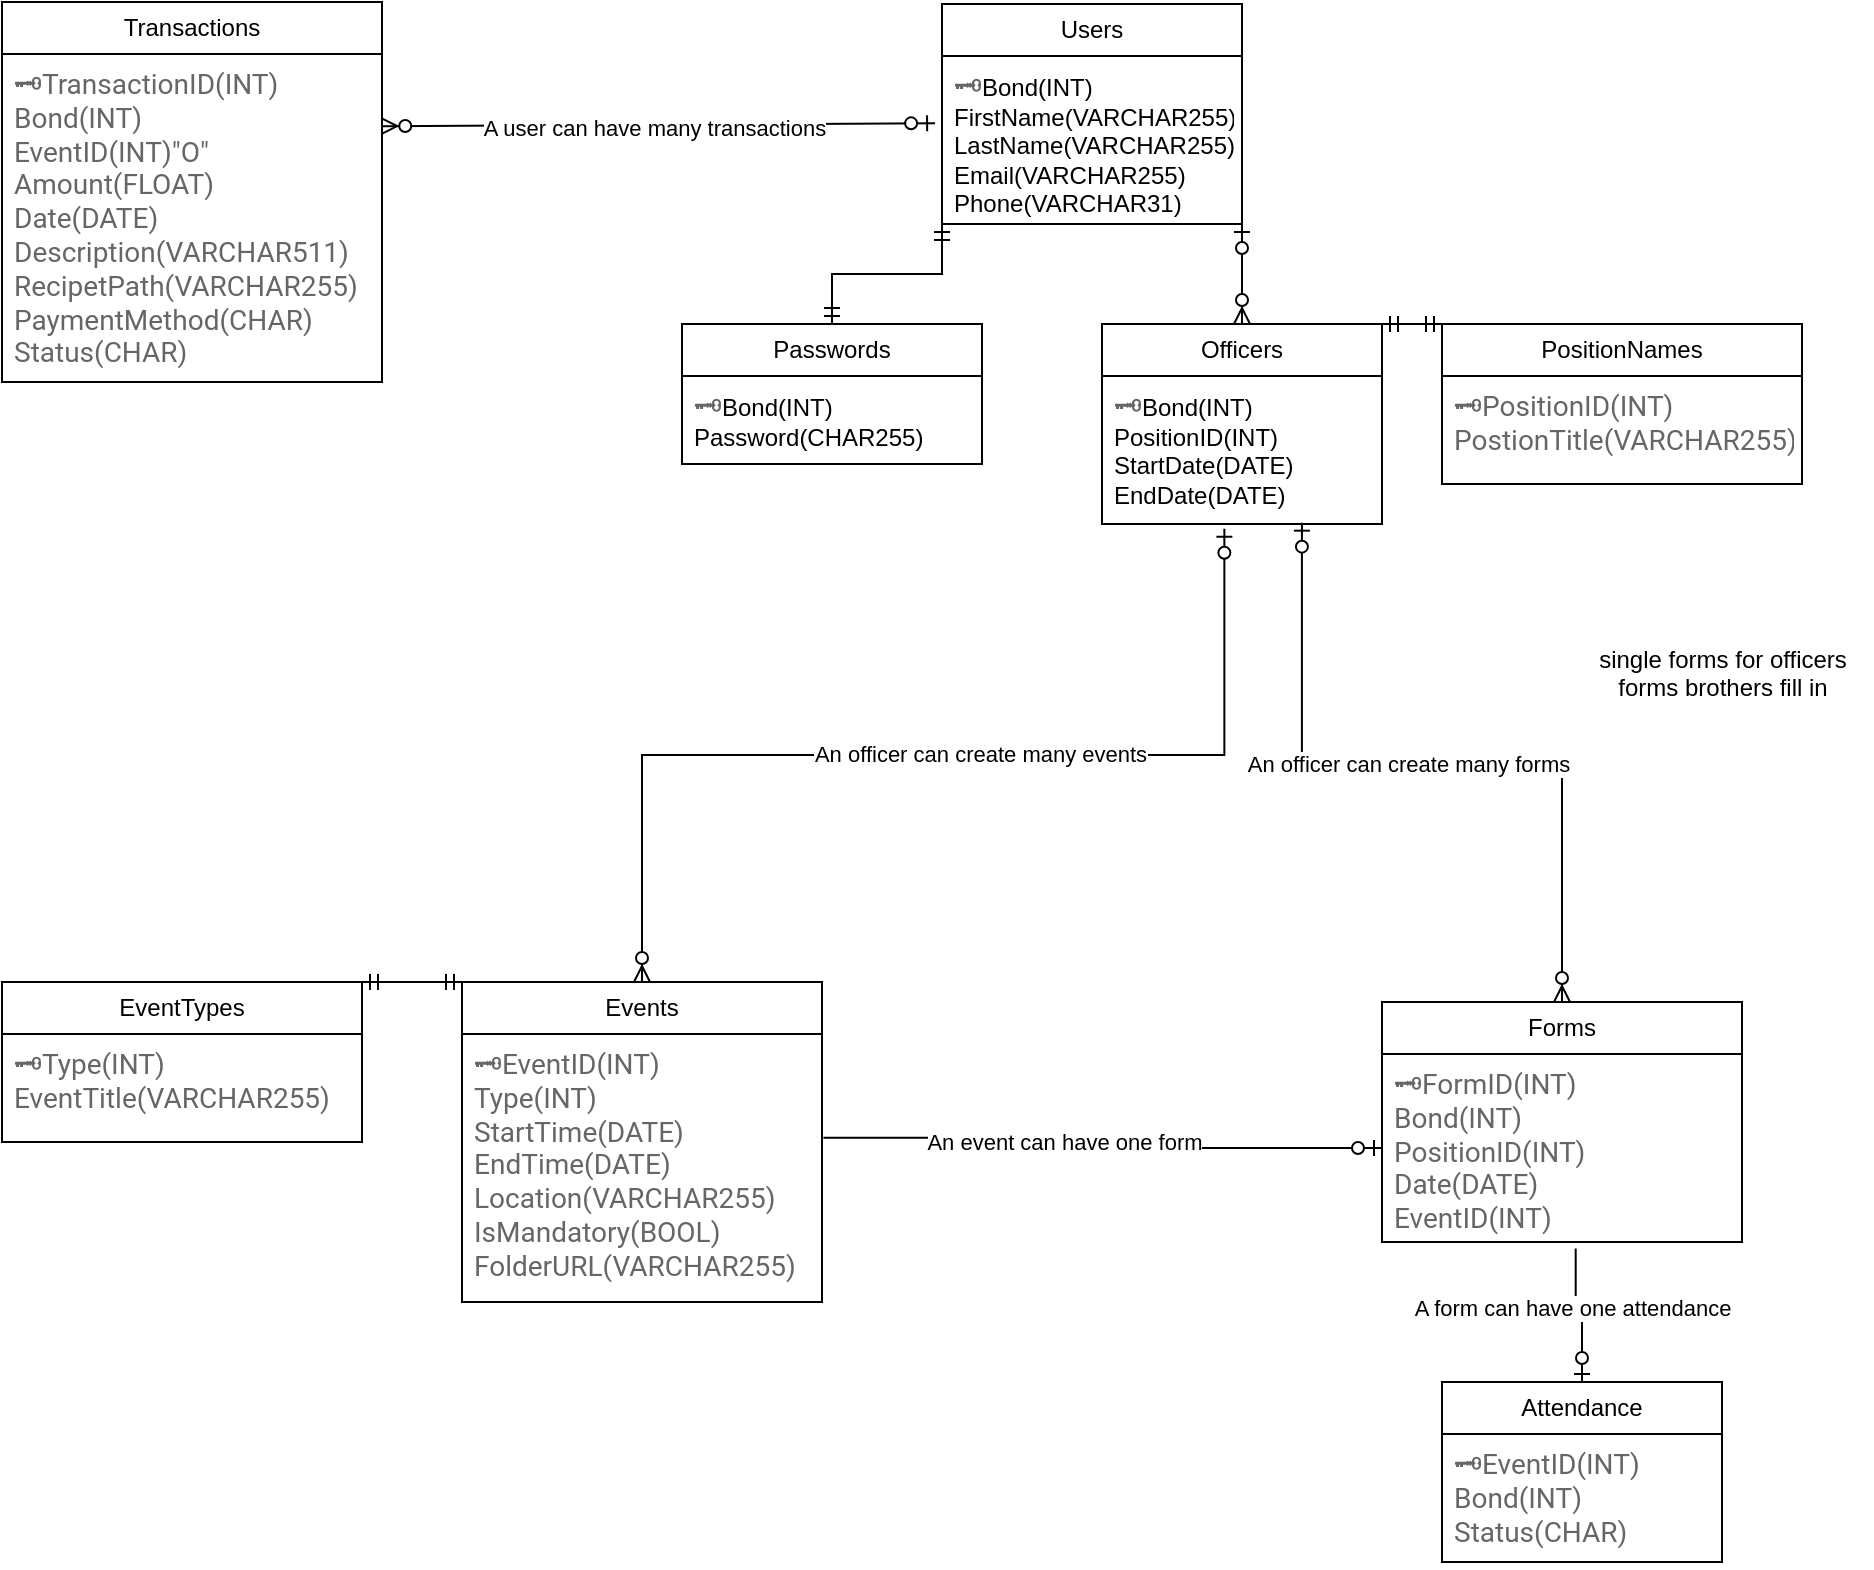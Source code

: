 <mxfile version="24.2.5" type="device">
  <diagram name="Page-1" id="9f46799a-70d6-7492-0946-bef42562c5a5">
    <mxGraphModel dx="1275" dy="678" grid="1" gridSize="10" guides="1" tooltips="1" connect="1" arrows="1" fold="1" page="1" pageScale="1" pageWidth="1100" pageHeight="850" background="none" math="0" shadow="0">
      <root>
        <mxCell id="0" />
        <mxCell id="1" parent="0" />
        <mxCell id="ZdtIVEOOOOVH1O2CUehS-3" value="Users" style="swimlane;fontStyle=0;childLayout=stackLayout;horizontal=1;startSize=26;fillColor=none;horizontalStack=0;resizeParent=1;resizeParentMax=0;resizeLast=0;collapsible=1;marginBottom=0;whiteSpace=wrap;html=1;" parent="1" vertex="1">
          <mxGeometry x="470" y="1" width="150" height="110" as="geometry">
            <mxRectangle x="410" y="230" width="80" height="30" as="alternateBounds" />
          </mxGeometry>
        </mxCell>
        <mxCell id="ZdtIVEOOOOVH1O2CUehS-4" value="&lt;span style=&quot;color: rgb(102, 102, 102); font-family: Roboto, Helvetica, sans-serif; font-size: 14px; background-color: rgb(255, 255, 255);&quot;&gt;🗝&lt;/span&gt;Bond(INT)&lt;div&gt;FirstName(VARCHAR255)&lt;/div&gt;&lt;div&gt;LastName(&lt;span style=&quot;background-color: initial;&quot;&gt;VARCHAR255&lt;/span&gt;&lt;span style=&quot;background-color: initial;&quot;&gt;)&lt;/span&gt;&lt;/div&gt;&lt;div&gt;&lt;div&gt;Email(&lt;span style=&quot;background-color: initial;&quot;&gt;VARCHAR255&lt;/span&gt;&lt;span style=&quot;background-color: initial;&quot;&gt;)&lt;/span&gt;&lt;/div&gt;&lt;div&gt;&lt;div&gt;Phone(&lt;span style=&quot;background-color: initial;&quot;&gt;VARCHAR31&lt;/span&gt;&lt;span style=&quot;background-color: initial;&quot;&gt;)&lt;/span&gt;&lt;/div&gt;&lt;/div&gt;&lt;/div&gt;" style="text;strokeColor=none;fillColor=none;align=left;verticalAlign=top;spacingLeft=4;spacingRight=4;overflow=hidden;rotatable=0;points=[[0,0.5],[1,0.5]];portConstraint=eastwest;whiteSpace=wrap;html=1;" parent="ZdtIVEOOOOVH1O2CUehS-3" vertex="1">
          <mxGeometry y="26" width="150" height="84" as="geometry" />
        </mxCell>
        <mxCell id="ZdtIVEOOOOVH1O2CUehS-7" value="Attendance" style="swimlane;fontStyle=0;childLayout=stackLayout;horizontal=1;startSize=26;fillColor=none;horizontalStack=0;resizeParent=1;resizeParentMax=0;resizeLast=0;collapsible=1;marginBottom=0;whiteSpace=wrap;html=1;" parent="1" vertex="1">
          <mxGeometry x="720" y="690" width="140" height="90" as="geometry">
            <mxRectangle x="410" y="230" width="80" height="30" as="alternateBounds" />
          </mxGeometry>
        </mxCell>
        <mxCell id="ZdtIVEOOOOVH1O2CUehS-8" value="&lt;span style=&quot;color: rgb(102, 102, 102); font-family: Roboto, Helvetica, sans-serif; font-size: 14px; background-color: rgb(255, 255, 255);&quot;&gt;🗝EventID(INT)&lt;br&gt;Bond(INT)&lt;/span&gt;&lt;div&gt;&lt;span style=&quot;color: rgb(102, 102, 102); font-family: Roboto, Helvetica, sans-serif; font-size: 14px; background-color: rgb(255, 255, 255);&quot;&gt;Status(CHAR)&lt;br&gt;&lt;/span&gt;&lt;div&gt;&lt;div&gt;&lt;div&gt;&lt;br&gt;&lt;/div&gt;&lt;/div&gt;&lt;/div&gt;&lt;/div&gt;" style="text;strokeColor=none;fillColor=none;align=left;verticalAlign=top;spacingLeft=4;spacingRight=4;overflow=hidden;rotatable=0;points=[[0,0.5],[1,0.5]];portConstraint=eastwest;whiteSpace=wrap;html=1;" parent="ZdtIVEOOOOVH1O2CUehS-7" vertex="1">
          <mxGeometry y="26" width="140" height="64" as="geometry" />
        </mxCell>
        <mxCell id="ZdtIVEOOOOVH1O2CUehS-9" value="Events" style="swimlane;fontStyle=0;childLayout=stackLayout;horizontal=1;startSize=26;fillColor=none;horizontalStack=0;resizeParent=1;resizeParentMax=0;resizeLast=0;collapsible=1;marginBottom=0;whiteSpace=wrap;html=1;" parent="1" vertex="1">
          <mxGeometry x="230" y="490" width="180" height="160" as="geometry">
            <mxRectangle x="410" y="230" width="80" height="30" as="alternateBounds" />
          </mxGeometry>
        </mxCell>
        <mxCell id="ZdtIVEOOOOVH1O2CUehS-10" value="&lt;span style=&quot;color: rgb(102, 102, 102); font-family: Roboto, Helvetica, sans-serif; font-size: 14px; background-color: rgb(255, 255, 255);&quot;&gt;🗝EventID(INT)&lt;br&gt;Type(INT)&lt;br&gt;StartTime(DATE)&lt;br&gt;EndTime(DATE)&lt;/span&gt;&lt;div&gt;&lt;span style=&quot;color: rgb(102, 102, 102); font-family: Roboto, Helvetica, sans-serif; font-size: 14px; background-color: rgb(255, 255, 255);&quot;&gt;Location(VARCHAR255)&lt;/span&gt;&lt;/div&gt;&lt;div&gt;&lt;span style=&quot;color: rgb(102, 102, 102); font-family: Roboto, Helvetica, sans-serif; font-size: 14px; background-color: rgb(255, 255, 255);&quot;&gt;IsMandatory(BOOL)&lt;/span&gt;&lt;/div&gt;&lt;div&gt;&lt;span style=&quot;color: rgb(102, 102, 102); font-family: Roboto, Helvetica, sans-serif; font-size: 14px; background-color: rgb(255, 255, 255);&quot;&gt;FolderURL(VARCHAR255)&lt;/span&gt;&lt;/div&gt;" style="text;strokeColor=none;fillColor=none;align=left;verticalAlign=top;spacingLeft=4;spacingRight=4;overflow=hidden;rotatable=0;points=[[0,0.5],[1,0.5]];portConstraint=eastwest;whiteSpace=wrap;html=1;" parent="ZdtIVEOOOOVH1O2CUehS-9" vertex="1">
          <mxGeometry y="26" width="180" height="134" as="geometry" />
        </mxCell>
        <mxCell id="ZdtIVEOOOOVH1O2CUehS-11" value="Officers" style="swimlane;fontStyle=0;childLayout=stackLayout;horizontal=1;startSize=26;fillColor=none;horizontalStack=0;resizeParent=1;resizeParentMax=0;resizeLast=0;collapsible=1;marginBottom=0;whiteSpace=wrap;html=1;" parent="1" vertex="1">
          <mxGeometry x="550" y="161" width="140" height="100" as="geometry">
            <mxRectangle x="410" y="230" width="80" height="30" as="alternateBounds" />
          </mxGeometry>
        </mxCell>
        <mxCell id="ZdtIVEOOOOVH1O2CUehS-12" value="&lt;span style=&quot;color: rgb(102, 102, 102); font-family: Roboto, Helvetica, sans-serif; font-size: 14px; background-color: rgb(255, 255, 255);&quot;&gt;🗝&lt;/span&gt;Bond(INT)&lt;div&gt;PositionID(INT)&lt;br&gt;StartDate(DATE)&lt;br&gt;EndDate(DATE)&lt;br&gt;&lt;br&gt;&lt;/div&gt;&lt;div&gt;&lt;div&gt;&lt;div&gt;&lt;br&gt;&lt;/div&gt;&lt;/div&gt;&lt;/div&gt;" style="text;strokeColor=none;fillColor=none;align=left;verticalAlign=top;spacingLeft=4;spacingRight=4;overflow=hidden;rotatable=0;points=[[0,0.5],[1,0.5]];portConstraint=eastwest;whiteSpace=wrap;html=1;" parent="ZdtIVEOOOOVH1O2CUehS-11" vertex="1">
          <mxGeometry y="26" width="140" height="74" as="geometry" />
        </mxCell>
        <mxCell id="ZdtIVEOOOOVH1O2CUehS-13" value="PositionNames" style="swimlane;fontStyle=0;childLayout=stackLayout;horizontal=1;startSize=26;fillColor=none;horizontalStack=0;resizeParent=1;resizeParentMax=0;resizeLast=0;collapsible=1;marginBottom=0;whiteSpace=wrap;html=1;" parent="1" vertex="1">
          <mxGeometry x="720" y="161" width="180" height="80" as="geometry">
            <mxRectangle x="410" y="230" width="80" height="30" as="alternateBounds" />
          </mxGeometry>
        </mxCell>
        <mxCell id="ZdtIVEOOOOVH1O2CUehS-14" value="&lt;span style=&quot;color: rgb(102, 102, 102); font-family: Roboto, Helvetica, sans-serif; font-size: 14px; background-color: rgb(255, 255, 255);&quot;&gt;🗝PositionID(INT)&lt;/span&gt;&lt;div&gt;&lt;font face=&quot;Roboto, Helvetica, sans-serif&quot; color=&quot;#666666&quot;&gt;&lt;span style=&quot;font-size: 14px;&quot;&gt;PostionTitle(VARCHAR255)&lt;br&gt;&lt;/span&gt;&lt;/font&gt;&lt;div&gt;&lt;div&gt;&lt;div&gt;&lt;br&gt;&lt;/div&gt;&lt;/div&gt;&lt;/div&gt;&lt;/div&gt;" style="text;strokeColor=none;fillColor=none;align=left;verticalAlign=top;spacingLeft=4;spacingRight=4;overflow=hidden;rotatable=0;points=[[0,0.5],[1,0.5]];portConstraint=eastwest;whiteSpace=wrap;html=1;" parent="ZdtIVEOOOOVH1O2CUehS-13" vertex="1">
          <mxGeometry y="26" width="180" height="54" as="geometry" />
        </mxCell>
        <mxCell id="ZdtIVEOOOOVH1O2CUehS-15" value="EventTypes" style="swimlane;fontStyle=0;childLayout=stackLayout;horizontal=1;startSize=26;fillColor=none;horizontalStack=0;resizeParent=1;resizeParentMax=0;resizeLast=0;collapsible=1;marginBottom=0;whiteSpace=wrap;html=1;" parent="1" vertex="1">
          <mxGeometry y="490" width="180" height="80" as="geometry">
            <mxRectangle x="410" y="230" width="80" height="30" as="alternateBounds" />
          </mxGeometry>
        </mxCell>
        <mxCell id="ZdtIVEOOOOVH1O2CUehS-16" value="&lt;span style=&quot;color: rgb(102, 102, 102); font-family: Roboto, Helvetica, sans-serif; font-size: 14px; background-color: rgb(255, 255, 255);&quot;&gt;🗝Type(INT)&lt;br&gt;EventTitle(VARCHAR255)&lt;/span&gt;" style="text;strokeColor=none;fillColor=none;align=left;verticalAlign=top;spacingLeft=4;spacingRight=4;overflow=hidden;rotatable=0;points=[[0,0.5],[1,0.5]];portConstraint=eastwest;whiteSpace=wrap;html=1;" parent="ZdtIVEOOOOVH1O2CUehS-15" vertex="1">
          <mxGeometry y="26" width="180" height="54" as="geometry" />
        </mxCell>
        <mxCell id="ZdtIVEOOOOVH1O2CUehS-17" value="Transactions" style="swimlane;fontStyle=0;childLayout=stackLayout;horizontal=1;startSize=26;fillColor=none;horizontalStack=0;resizeParent=1;resizeParentMax=0;resizeLast=0;collapsible=1;marginBottom=0;whiteSpace=wrap;html=1;" parent="1" vertex="1">
          <mxGeometry width="190" height="190" as="geometry">
            <mxRectangle x="410" y="230" width="80" height="30" as="alternateBounds" />
          </mxGeometry>
        </mxCell>
        <mxCell id="ZdtIVEOOOOVH1O2CUehS-18" value="&lt;span style=&quot;color: rgb(102, 102, 102); font-family: Roboto, Helvetica, sans-serif; font-size: 14px; background-color: rgb(255, 255, 255);&quot;&gt;🗝TransactionID(INT)&lt;/span&gt;&lt;div&gt;&lt;font face=&quot;Roboto, Helvetica, sans-serif&quot; color=&quot;#666666&quot;&gt;&lt;span style=&quot;font-size: 14px;&quot;&gt;Bond(INT)&lt;br&gt;EventID(INT)&lt;/span&gt;&lt;/font&gt;&lt;span style=&quot;color: rgb(102, 102, 102); font-family: Roboto, Helvetica, sans-serif; font-size: 14px;&quot;&gt;&quot;O&quot;&lt;/span&gt;&lt;font face=&quot;Roboto, Helvetica, sans-serif&quot; color=&quot;#666666&quot;&gt;&lt;span style=&quot;font-size: 14px;&quot;&gt;&lt;br&gt;Amount(FLOAT)&lt;br&gt;Date(DATE)&lt;/span&gt;&lt;/font&gt;&lt;/div&gt;&lt;div&gt;&lt;font face=&quot;Roboto, Helvetica, sans-serif&quot; color=&quot;#666666&quot;&gt;&lt;span style=&quot;font-size: 14px;&quot;&gt;Description(VARCHAR511)&lt;/span&gt;&lt;/font&gt;&lt;/div&gt;&lt;div&gt;&lt;font face=&quot;Roboto, Helvetica, sans-serif&quot; color=&quot;#666666&quot;&gt;&lt;span style=&quot;font-size: 14px;&quot;&gt;RecipetPath(VARCHAR255)&lt;/span&gt;&lt;/font&gt;&lt;/div&gt;&lt;div&gt;&lt;font face=&quot;Roboto, Helvetica, sans-serif&quot; color=&quot;#666666&quot;&gt;&lt;span style=&quot;font-size: 14px;&quot;&gt;PaymentMethod(CHAR)&lt;/span&gt;&lt;/font&gt;&lt;/div&gt;&lt;div&gt;&lt;font face=&quot;Roboto, Helvetica, sans-serif&quot; color=&quot;#666666&quot;&gt;&lt;span style=&quot;font-size: 14px;&quot;&gt;Status(CHAR)&lt;br&gt;&lt;/span&gt;&lt;/font&gt;&lt;div&gt;&lt;div&gt;&lt;div&gt;&lt;span style=&quot;background-color: initial;&quot;&gt;&lt;br&gt;&lt;/span&gt;&lt;/div&gt;&lt;div&gt;&lt;br&gt;&lt;/div&gt;&lt;/div&gt;&lt;/div&gt;&lt;/div&gt;" style="text;strokeColor=none;fillColor=none;align=left;verticalAlign=top;spacingLeft=4;spacingRight=4;overflow=hidden;rotatable=0;points=[[0,0.5],[1,0.5]];portConstraint=eastwest;whiteSpace=wrap;html=1;" parent="ZdtIVEOOOOVH1O2CUehS-17" vertex="1">
          <mxGeometry y="26" width="190" height="164" as="geometry" />
        </mxCell>
        <mxCell id="ZdtIVEOOOOVH1O2CUehS-19" value="Passwords" style="swimlane;fontStyle=0;childLayout=stackLayout;horizontal=1;startSize=26;fillColor=none;horizontalStack=0;resizeParent=1;resizeParentMax=0;resizeLast=0;collapsible=1;marginBottom=0;whiteSpace=wrap;html=1;" parent="1" vertex="1">
          <mxGeometry x="340" y="161" width="150" height="70" as="geometry">
            <mxRectangle x="410" y="230" width="80" height="30" as="alternateBounds" />
          </mxGeometry>
        </mxCell>
        <mxCell id="ZdtIVEOOOOVH1O2CUehS-20" value="&lt;span style=&quot;color: rgb(102, 102, 102); font-family: Roboto, Helvetica, sans-serif; font-size: 14px; background-color: rgb(255, 255, 255);&quot;&gt;🗝&lt;/span&gt;Bond(INT)&lt;div&gt;Password(CHAR255)&lt;/div&gt;" style="text;strokeColor=none;fillColor=none;align=left;verticalAlign=top;spacingLeft=4;spacingRight=4;overflow=hidden;rotatable=0;points=[[0,0.5],[1,0.5]];portConstraint=eastwest;whiteSpace=wrap;html=1;" parent="ZdtIVEOOOOVH1O2CUehS-19" vertex="1">
          <mxGeometry y="26" width="150" height="44" as="geometry" />
        </mxCell>
        <mxCell id="ZdtIVEOOOOVH1O2CUehS-26" value="" style="fontSize=12;html=1;endArrow=ERmandOne;startArrow=ERmandOne;rounded=0;exitX=0;exitY=0;exitDx=0;exitDy=0;entryX=1;entryY=0;entryDx=0;entryDy=0;" parent="1" source="ZdtIVEOOOOVH1O2CUehS-13" target="ZdtIVEOOOOVH1O2CUehS-11" edge="1">
          <mxGeometry width="100" height="100" relative="1" as="geometry">
            <mxPoint x="670" y="306" as="sourcePoint" />
            <mxPoint x="660" y="271" as="targetPoint" />
          </mxGeometry>
        </mxCell>
        <mxCell id="ZdtIVEOOOOVH1O2CUehS-27" value="" style="fontSize=12;html=1;endArrow=ERmandOne;startArrow=ERmandOne;rounded=0;entryX=0;entryY=0;entryDx=0;entryDy=0;exitX=1;exitY=0;exitDx=0;exitDy=0;" parent="1" source="ZdtIVEOOOOVH1O2CUehS-15" target="ZdtIVEOOOOVH1O2CUehS-9" edge="1">
          <mxGeometry width="100" height="100" relative="1" as="geometry">
            <mxPoint x="319.5" y="694" as="sourcePoint" />
            <mxPoint x="320.5" y="650" as="targetPoint" />
          </mxGeometry>
        </mxCell>
        <mxCell id="ZdtIVEOOOOVH1O2CUehS-28" value="" style="fontSize=12;html=1;endArrow=ERmandOne;startArrow=ERmandOne;rounded=0;entryX=0;entryY=1;entryDx=0;entryDy=0;exitX=0.5;exitY=0;exitDx=0;exitDy=0;edgeStyle=elbowEdgeStyle;elbow=vertical;" parent="1" source="ZdtIVEOOOOVH1O2CUehS-19" target="ZdtIVEOOOOVH1O2CUehS-3" edge="1">
          <mxGeometry width="100" height="100" relative="1" as="geometry">
            <mxPoint x="470" y="181" as="sourcePoint" />
            <mxPoint x="470.6" y="136" as="targetPoint" />
          </mxGeometry>
        </mxCell>
        <mxCell id="ZdtIVEOOOOVH1O2CUehS-29" value="" style="fontSize=12;html=1;endArrow=ERzeroToMany;startArrow=ERzeroToOne;rounded=0;exitX=1;exitY=1;exitDx=0;exitDy=0;entryX=0.5;entryY=0;entryDx=0;entryDy=0;edgeStyle=elbowEdgeStyle;elbow=vertical;" parent="1" source="ZdtIVEOOOOVH1O2CUehS-3" target="ZdtIVEOOOOVH1O2CUehS-11" edge="1">
          <mxGeometry width="100" height="100" relative="1" as="geometry">
            <mxPoint x="610" y="156" as="sourcePoint" />
            <mxPoint x="720" y="166" as="targetPoint" />
          </mxGeometry>
        </mxCell>
        <mxCell id="ZdtIVEOOOOVH1O2CUehS-32" value="" style="fontSize=12;html=1;endArrow=ERzeroToMany;startArrow=ERzeroToOne;rounded=0;entryX=0.998;entryY=0.22;entryDx=0;entryDy=0;exitX=-0.023;exitY=0.4;exitDx=0;exitDy=0;entryPerimeter=0;exitPerimeter=0;" parent="1" source="ZdtIVEOOOOVH1O2CUehS-4" target="ZdtIVEOOOOVH1O2CUehS-18" edge="1">
          <mxGeometry width="100" height="100" relative="1" as="geometry">
            <mxPoint x="550" y="39" as="sourcePoint" />
            <mxPoint x="721" y="39" as="targetPoint" />
          </mxGeometry>
        </mxCell>
        <mxCell id="q_xdzxdiWz7Ilm2gV4a6-21" value="A user can have many transactions" style="edgeLabel;html=1;align=center;verticalAlign=middle;resizable=0;points=[];" parent="ZdtIVEOOOOVH1O2CUehS-32" vertex="1" connectable="0">
          <mxGeometry x="0.014" y="1" relative="1" as="geometry">
            <mxPoint as="offset" />
          </mxGeometry>
        </mxCell>
        <mxCell id="q_xdzxdiWz7Ilm2gV4a6-1" value="Forms" style="swimlane;fontStyle=0;childLayout=stackLayout;horizontal=1;startSize=26;fillColor=none;horizontalStack=0;resizeParent=1;resizeParentMax=0;resizeLast=0;collapsible=1;marginBottom=0;whiteSpace=wrap;html=1;" parent="1" vertex="1">
          <mxGeometry x="690" y="500" width="180" height="120" as="geometry">
            <mxRectangle x="410" y="230" width="80" height="30" as="alternateBounds" />
          </mxGeometry>
        </mxCell>
        <mxCell id="q_xdzxdiWz7Ilm2gV4a6-2" value="&lt;span style=&quot;color: rgb(102, 102, 102); font-family: Roboto, Helvetica, sans-serif; font-size: 14px; background-color: rgb(255, 255, 255);&quot;&gt;🗝FormID(INT)&lt;/span&gt;&lt;div&gt;&lt;font face=&quot;Roboto, Helvetica, sans-serif&quot; color=&quot;#666666&quot;&gt;&lt;span style=&quot;font-size: 14px;&quot;&gt;Bond(INT)&lt;br&gt;&lt;/span&gt;&lt;/font&gt;&lt;div&gt;&lt;div&gt;&lt;div&gt;&lt;font face=&quot;Roboto, Helvetica, sans-serif&quot; color=&quot;#666666&quot;&gt;&lt;span style=&quot;font-size: 14px;&quot;&gt;PositionID(INT)&lt;/span&gt;&lt;/font&gt;&lt;/div&gt;&lt;div&gt;&lt;font face=&quot;Roboto, Helvetica, sans-serif&quot; color=&quot;#666666&quot;&gt;&lt;span style=&quot;font-size: 14px;&quot;&gt;Date(DATE)&lt;/span&gt;&lt;/font&gt;&lt;/div&gt;&lt;div&gt;&lt;font face=&quot;Roboto, Helvetica, sans-serif&quot; color=&quot;#666666&quot;&gt;&lt;span style=&quot;font-size: 14px;&quot;&gt;EventID(INT)&lt;/span&gt;&lt;/font&gt;&lt;/div&gt;&lt;div&gt;&lt;font face=&quot;Roboto, Helvetica, sans-serif&quot; color=&quot;#666666&quot;&gt;&lt;span style=&quot;font-size: 14px;&quot;&gt;&lt;br&gt;&lt;/span&gt;&lt;/font&gt;&lt;div&gt;&lt;div&gt;&lt;div&gt;&lt;br&gt;&lt;/div&gt;&lt;/div&gt;&lt;/div&gt;&lt;/div&gt;&lt;/div&gt;&lt;/div&gt;&lt;/div&gt;" style="text;strokeColor=none;fillColor=none;align=left;verticalAlign=top;spacingLeft=4;spacingRight=4;overflow=hidden;rotatable=0;points=[[0,0.5],[1,0.5]];portConstraint=eastwest;whiteSpace=wrap;html=1;" parent="q_xdzxdiWz7Ilm2gV4a6-1" vertex="1">
          <mxGeometry y="26" width="180" height="94" as="geometry" />
        </mxCell>
        <mxCell id="q_xdzxdiWz7Ilm2gV4a6-4" value="" style="fontSize=12;html=1;endArrow=ERzeroToMany;startArrow=ERzeroToOne;rounded=0;entryX=0.5;entryY=0;entryDx=0;entryDy=0;exitX=0.437;exitY=1.032;exitDx=0;exitDy=0;exitPerimeter=0;edgeStyle=elbowEdgeStyle;elbow=vertical;" parent="1" source="ZdtIVEOOOOVH1O2CUehS-12" target="ZdtIVEOOOOVH1O2CUehS-9" edge="1">
          <mxGeometry width="100" height="100" relative="1" as="geometry">
            <mxPoint x="570" y="420" as="sourcePoint" />
            <mxPoint x="560" y="360" as="targetPoint" />
          </mxGeometry>
        </mxCell>
        <mxCell id="q_xdzxdiWz7Ilm2gV4a6-15" value="An officer can create many events" style="edgeLabel;html=1;align=center;verticalAlign=middle;resizable=0;points=[];" parent="q_xdzxdiWz7Ilm2gV4a6-4" vertex="1" connectable="0">
          <mxGeometry x="-0.091" y="-1" relative="1" as="geometry">
            <mxPoint as="offset" />
          </mxGeometry>
        </mxCell>
        <mxCell id="q_xdzxdiWz7Ilm2gV4a6-5" value="" style="edgeStyle=elbowEdgeStyle;fontSize=12;html=1;endArrow=ERzeroToMany;startArrow=ERzeroToOne;rounded=0;exitX=0.714;exitY=0.991;exitDx=0;exitDy=0;exitPerimeter=0;entryX=0.5;entryY=0;entryDx=0;entryDy=0;elbow=vertical;" parent="1" source="ZdtIVEOOOOVH1O2CUehS-12" target="q_xdzxdiWz7Ilm2gV4a6-1" edge="1">
          <mxGeometry width="100" height="100" relative="1" as="geometry">
            <mxPoint x="670" y="360" as="sourcePoint" />
            <mxPoint x="790" y="430" as="targetPoint" />
          </mxGeometry>
        </mxCell>
        <mxCell id="q_xdzxdiWz7Ilm2gV4a6-17" value="An officer can create many forms" style="edgeLabel;html=1;align=center;verticalAlign=middle;resizable=0;points=[];" parent="q_xdzxdiWz7Ilm2gV4a6-5" vertex="1" connectable="0">
          <mxGeometry x="-0.068" y="-1" relative="1" as="geometry">
            <mxPoint as="offset" />
          </mxGeometry>
        </mxCell>
        <mxCell id="q_xdzxdiWz7Ilm2gV4a6-6" value="" style="edgeStyle=elbowEdgeStyle;fontSize=12;html=1;endArrow=ERzeroToOne;endFill=1;rounded=0;exitX=1.004;exitY=0.387;exitDx=0;exitDy=0;entryX=0;entryY=0.5;entryDx=0;entryDy=0;exitPerimeter=0;" parent="1" source="ZdtIVEOOOOVH1O2CUehS-10" target="q_xdzxdiWz7Ilm2gV4a6-2" edge="1">
          <mxGeometry width="100" height="100" relative="1" as="geometry">
            <mxPoint x="350" y="630" as="sourcePoint" />
            <mxPoint x="450" y="530" as="targetPoint" />
          </mxGeometry>
        </mxCell>
        <mxCell id="q_xdzxdiWz7Ilm2gV4a6-18" value="An event can have one form" style="edgeLabel;html=1;align=center;verticalAlign=middle;resizable=0;points=[];" parent="q_xdzxdiWz7Ilm2gV4a6-6" vertex="1" connectable="0">
          <mxGeometry x="-0.153" y="-2" relative="1" as="geometry">
            <mxPoint as="offset" />
          </mxGeometry>
        </mxCell>
        <mxCell id="q_xdzxdiWz7Ilm2gV4a6-19" value="" style="edgeStyle=elbowEdgeStyle;fontSize=12;html=1;endArrow=ERzeroToOne;endFill=1;rounded=0;exitX=0.538;exitY=1.034;exitDx=0;exitDy=0;entryX=0.5;entryY=0;entryDx=0;entryDy=0;exitPerimeter=0;elbow=vertical;" parent="1" source="q_xdzxdiWz7Ilm2gV4a6-2" target="ZdtIVEOOOOVH1O2CUehS-7" edge="1">
          <mxGeometry width="100" height="100" relative="1" as="geometry">
            <mxPoint x="431" y="714.58" as="sourcePoint" />
            <mxPoint x="710" y="714.58" as="targetPoint" />
          </mxGeometry>
        </mxCell>
        <mxCell id="q_xdzxdiWz7Ilm2gV4a6-20" value="A form can have one attendance" style="edgeLabel;html=1;align=center;verticalAlign=middle;resizable=0;points=[];" parent="q_xdzxdiWz7Ilm2gV4a6-19" vertex="1" connectable="0">
          <mxGeometry x="-0.153" y="-2" relative="1" as="geometry">
            <mxPoint as="offset" />
          </mxGeometry>
        </mxCell>
        <mxCell id="4Deq1_qk7j7xIx3tUvQZ-1" value="single forms for officers&lt;div&gt;forms brothers fill in&lt;/div&gt;&lt;div&gt;&lt;br&gt;&lt;/div&gt;" style="text;html=1;align=center;verticalAlign=middle;resizable=0;points=[];autosize=1;strokeColor=none;fillColor=none;" vertex="1" parent="1">
          <mxGeometry x="785" y="313" width="150" height="60" as="geometry" />
        </mxCell>
      </root>
    </mxGraphModel>
  </diagram>
</mxfile>
